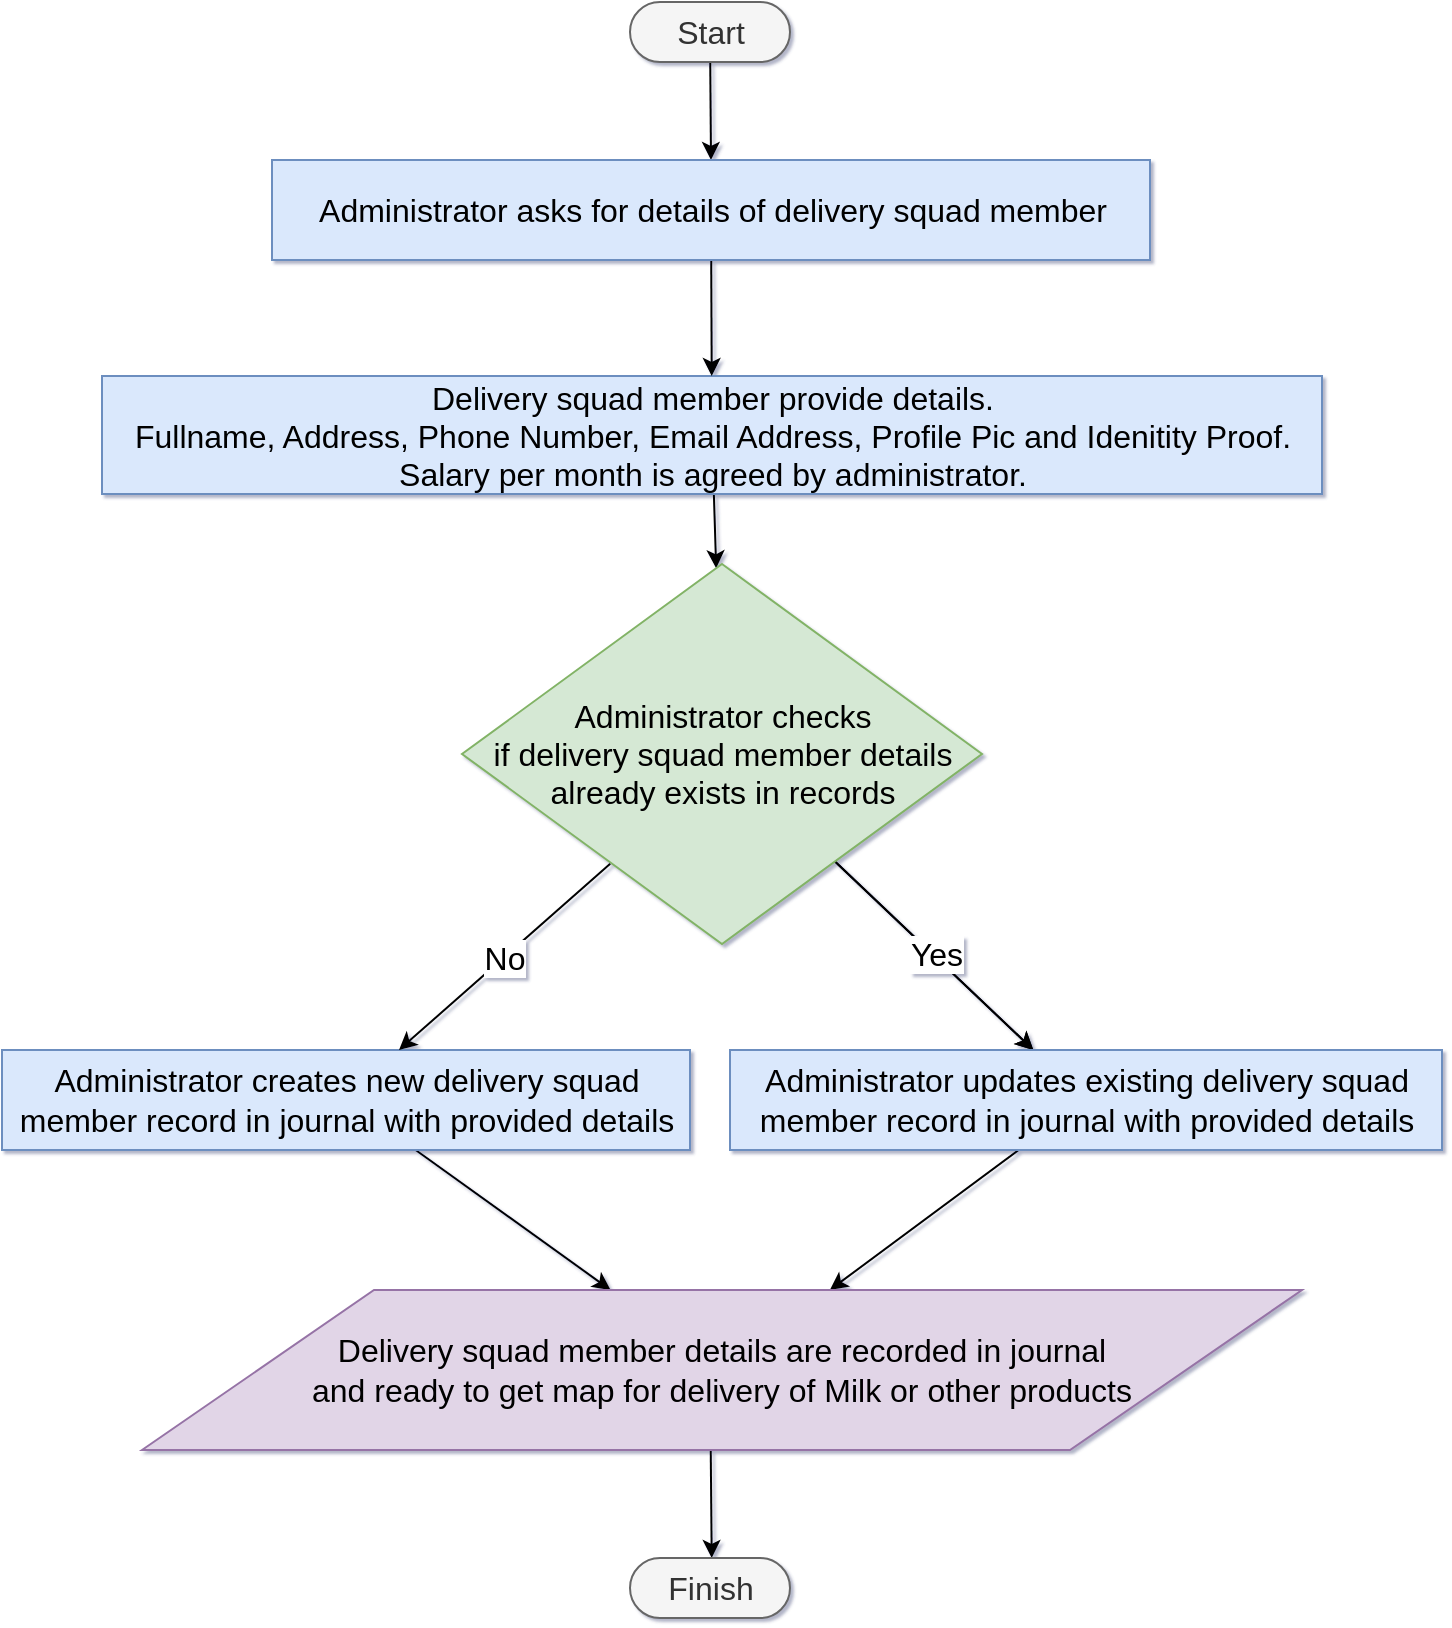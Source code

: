<mxfile>
    <diagram id="gYplu0gBrDNn6FZVZYES" name="Page-1">
        <mxGraphModel dx="667" dy="566" grid="1" gridSize="10" guides="1" tooltips="1" connect="1" arrows="1" fold="1" page="1" pageScale="1" pageWidth="827" pageHeight="1169" math="0" shadow="1">
            <root>
                <mxCell id="0"/>
                <mxCell id="1" parent="0"/>
                <mxCell id="9" value="" style="edgeStyle=none;html=1;fontSize=16;entryX=0.5;entryY=0;entryDx=0;entryDy=0;" parent="1" source="2" target="22" edge="1">
                    <mxGeometry relative="1" as="geometry"/>
                </mxCell>
                <mxCell id="2" value="&lt;font style=&quot;font-size: 16px;&quot;&gt;Start&lt;/font&gt;" style="html=1;dashed=0;whitespace=wrap;shape=mxgraph.dfd.start;fillColor=#f5f5f5;fontColor=#333333;strokeColor=#666666;fontSize=16;" parent="1" vertex="1">
                    <mxGeometry x="374" y="49" width="80" height="30" as="geometry"/>
                </mxCell>
                <mxCell id="10" value="" style="edgeStyle=none;html=1;fontSize=16;" parent="1" source="3" target="4" edge="1">
                    <mxGeometry relative="1" as="geometry"/>
                </mxCell>
                <mxCell id="3" value="&lt;span class=&quot;nodeLabel&quot; style=&quot;font-size: 16px;&quot;&gt;Delivery squad member provide details. &lt;br style=&quot;font-size: 16px;&quot;&gt; Fullname, Address, Phone Number, Email Address, Profile Pic and Idenitity Proof. &lt;br style=&quot;font-size: 16px;&quot;&gt; Salary per month is agreed by administrator.&lt;/span&gt;" style="html=1;dashed=0;whitespace=wrap;fillColor=#dae8fc;strokeColor=#6c8ebf;fontSize=16;" parent="1" vertex="1">
                    <mxGeometry x="110" y="236" width="610" height="59" as="geometry"/>
                </mxCell>
                <mxCell id="11" value="" style="edgeStyle=none;html=1;fontSize=16;" parent="1" source="4" target="6" edge="1">
                    <mxGeometry relative="1" as="geometry"/>
                </mxCell>
                <mxCell id="12" value="" style="edgeStyle=none;html=1;fontSize=16;" parent="1" source="4" target="6" edge="1">
                    <mxGeometry relative="1" as="geometry"/>
                </mxCell>
                <mxCell id="19" value="Yes" style="edgeLabel;html=1;align=center;verticalAlign=middle;resizable=0;points=[];fontSize=16;" parent="12" vertex="1" connectable="0">
                    <mxGeometry x="-0.002" y="1" relative="1" as="geometry">
                        <mxPoint as="offset"/>
                    </mxGeometry>
                </mxCell>
                <mxCell id="4" value="&lt;span class=&quot;nodeLabel&quot; style=&quot;font-size: 16px;&quot;&gt;Administrator checks &lt;br style=&quot;font-size: 16px;&quot;&gt; if delivery squad member details &lt;br style=&quot;font-size: 16px;&quot;&gt; already exists in records&lt;/span&gt;" style="shape=rhombus;html=1;dashed=0;whitespace=wrap;perimeter=rhombusPerimeter;fillColor=#d5e8d4;strokeColor=#82b366;fontSize=16;" parent="1" vertex="1">
                    <mxGeometry x="290" y="330" width="260" height="190" as="geometry"/>
                </mxCell>
                <mxCell id="20" value="" style="edgeStyle=none;html=1;fontSize=16;" parent="1" source="5" target="7" edge="1">
                    <mxGeometry relative="1" as="geometry"/>
                </mxCell>
                <mxCell id="5" value="&lt;span class=&quot;nodeLabel&quot; style=&quot;font-size: 16px;&quot;&gt;Administrator creates new delivery squad &lt;br style=&quot;font-size: 16px;&quot;&gt;member record in journal with provided details&lt;/span&gt;" style="html=1;dashed=0;whitespace=wrap;fillColor=#dae8fc;strokeColor=#6c8ebf;fontSize=16;" parent="1" vertex="1">
                    <mxGeometry x="60" y="573" width="344" height="50" as="geometry"/>
                </mxCell>
                <mxCell id="15" value="" style="edgeStyle=none;html=1;fontSize=16;" parent="1" source="6" target="7" edge="1">
                    <mxGeometry relative="1" as="geometry"/>
                </mxCell>
                <mxCell id="6" value="&lt;span class=&quot;nodeLabel&quot; style=&quot;font-size: 16px;&quot;&gt;Administrator updates existing delivery squad &lt;br style=&quot;font-size: 16px;&quot;&gt;member record in journal with provided details&lt;/span&gt;" style="html=1;dashed=0;whitespace=wrap;fillColor=#dae8fc;strokeColor=#6c8ebf;fontSize=16;" parent="1" vertex="1">
                    <mxGeometry x="424" y="573" width="356" height="50" as="geometry"/>
                </mxCell>
                <mxCell id="16" value="" style="edgeStyle=none;html=1;fontSize=16;" parent="1" edge="1">
                    <mxGeometry relative="1" as="geometry">
                        <mxPoint x="414.367" y="773" as="sourcePoint"/>
                        <mxPoint x="414.862" y="827" as="targetPoint"/>
                    </mxGeometry>
                </mxCell>
                <mxCell id="7" value="&lt;span class=&quot;nodeLabel&quot; style=&quot;font-size: 16px;&quot;&gt;Delivery squad member details are recorded in journal &lt;br style=&quot;font-size: 16px;&quot;&gt; and ready to get map for delivery of Milk or other products&lt;/span&gt;" style="shape=parallelogram;perimeter=parallelogramPerimeter;whiteSpace=wrap;html=1;dashed=0;fillColor=#e1d5e7;strokeColor=#9673a6;fontSize=16;" parent="1" vertex="1">
                    <mxGeometry x="130" y="693" width="580" height="80" as="geometry"/>
                </mxCell>
                <mxCell id="8" value="Finish" style="html=1;dashed=0;whitespace=wrap;shape=mxgraph.dfd.start;fillColor=#f5f5f5;fontColor=#333333;strokeColor=#666666;fontSize=16;" parent="1" vertex="1">
                    <mxGeometry x="374" y="827" width="80" height="30" as="geometry"/>
                </mxCell>
                <mxCell id="13" value="No" style="edgeStyle=none;html=1;entryX=0.577;entryY=0;entryDx=0;entryDy=0;entryPerimeter=0;exitX=0.285;exitY=0.789;exitDx=0;exitDy=0;exitPerimeter=0;fontSize=16;" parent="1" source="4" target="5" edge="1">
                    <mxGeometry relative="1" as="geometry">
                        <mxPoint x="464.606" y="484.468" as="sourcePoint"/>
                        <mxPoint x="543.885" y="583" as="targetPoint"/>
                    </mxGeometry>
                </mxCell>
                <mxCell id="23" value="" style="edgeStyle=none;html=1;fontSize=16;" parent="1" source="22" target="3" edge="1">
                    <mxGeometry relative="1" as="geometry"/>
                </mxCell>
                <mxCell id="22" value="&lt;span class=&quot;nodeLabel&quot; style=&quot;font-size: 16px;&quot;&gt;Administrator asks for details of delivery squad member&lt;/span&gt;" style="html=1;dashed=0;whitespace=wrap;fillColor=#dae8fc;strokeColor=#6c8ebf;fontSize=16;" parent="1" vertex="1">
                    <mxGeometry x="195" y="128" width="439" height="50" as="geometry"/>
                </mxCell>
            </root>
        </mxGraphModel>
    </diagram>
</mxfile>